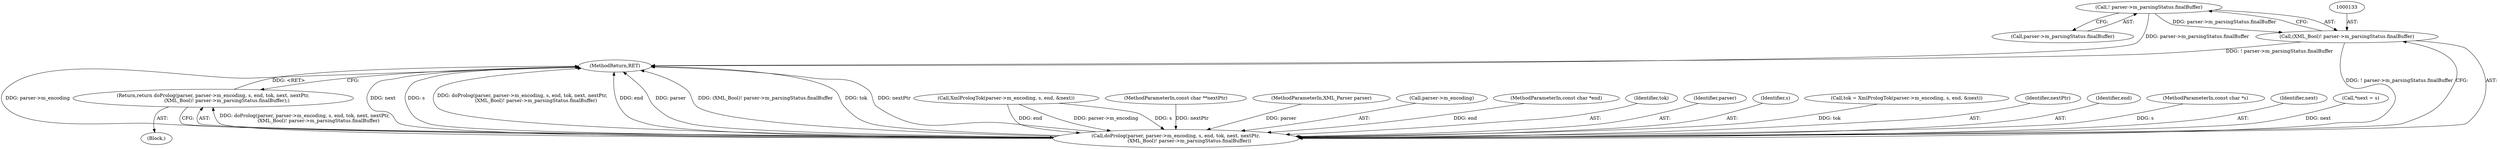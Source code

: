 digraph "1_libexpat_c20b758c332d9a13afbbb276d30db1d183a85d43_3@API" {
"1000134" [label="(Call,! parser->m_parsingStatus.finalBuffer)"];
"1000132" [label="(Call,(XML_Bool)! parser->m_parsingStatus.finalBuffer)"];
"1000122" [label="(Call,doProlog(parser, parser->m_encoding, s, end, tok, next, nextPtr,\n                  (XML_Bool)! parser->m_parsingStatus.finalBuffer))"];
"1000121" [label="(Return,return doProlog(parser, parser->m_encoding, s, end, tok, next, nextPtr,\n                  (XML_Bool)! parser->m_parsingStatus.finalBuffer);)"];
"1000113" [label="(Call,XmlPrologTok(parser->m_encoding, s, end, &next))"];
"1000104" [label="(MethodParameterIn,const char **nextPtr)"];
"1000105" [label="(Block,)"];
"1000101" [label="(MethodParameterIn,XML_Parser parser)"];
"1000135" [label="(Call,parser->m_parsingStatus.finalBuffer)"];
"1000124" [label="(Call,parser->m_encoding)"];
"1000103" [label="(MethodParameterIn,const char *end)"];
"1000134" [label="(Call,! parser->m_parsingStatus.finalBuffer)"];
"1000129" [label="(Identifier,tok)"];
"1000123" [label="(Identifier,parser)"];
"1000127" [label="(Identifier,s)"];
"1000121" [label="(Return,return doProlog(parser, parser->m_encoding, s, end, tok, next, nextPtr,\n                  (XML_Bool)! parser->m_parsingStatus.finalBuffer);)"];
"1000111" [label="(Call,tok = XmlPrologTok(parser->m_encoding, s, end, &next))"];
"1000131" [label="(Identifier,nextPtr)"];
"1000128" [label="(Identifier,end)"];
"1000140" [label="(MethodReturn,RET)"];
"1000122" [label="(Call,doProlog(parser, parser->m_encoding, s, end, tok, next, nextPtr,\n                  (XML_Bool)! parser->m_parsingStatus.finalBuffer))"];
"1000102" [label="(MethodParameterIn,const char *s)"];
"1000132" [label="(Call,(XML_Bool)! parser->m_parsingStatus.finalBuffer)"];
"1000130" [label="(Identifier,next)"];
"1000107" [label="(Call,*next = s)"];
"1000134" -> "1000132"  [label="AST: "];
"1000134" -> "1000135"  [label="CFG: "];
"1000135" -> "1000134"  [label="AST: "];
"1000132" -> "1000134"  [label="CFG: "];
"1000134" -> "1000140"  [label="DDG: parser->m_parsingStatus.finalBuffer"];
"1000134" -> "1000132"  [label="DDG: parser->m_parsingStatus.finalBuffer"];
"1000132" -> "1000122"  [label="AST: "];
"1000133" -> "1000132"  [label="AST: "];
"1000122" -> "1000132"  [label="CFG: "];
"1000132" -> "1000140"  [label="DDG: ! parser->m_parsingStatus.finalBuffer"];
"1000132" -> "1000122"  [label="DDG: ! parser->m_parsingStatus.finalBuffer"];
"1000122" -> "1000121"  [label="AST: "];
"1000123" -> "1000122"  [label="AST: "];
"1000124" -> "1000122"  [label="AST: "];
"1000127" -> "1000122"  [label="AST: "];
"1000128" -> "1000122"  [label="AST: "];
"1000129" -> "1000122"  [label="AST: "];
"1000130" -> "1000122"  [label="AST: "];
"1000131" -> "1000122"  [label="AST: "];
"1000121" -> "1000122"  [label="CFG: "];
"1000122" -> "1000140"  [label="DDG: next"];
"1000122" -> "1000140"  [label="DDG: s"];
"1000122" -> "1000140"  [label="DDG: doProlog(parser, parser->m_encoding, s, end, tok, next, nextPtr,\n                  (XML_Bool)! parser->m_parsingStatus.finalBuffer)"];
"1000122" -> "1000140"  [label="DDG: end"];
"1000122" -> "1000140"  [label="DDG: parser"];
"1000122" -> "1000140"  [label="DDG: (XML_Bool)! parser->m_parsingStatus.finalBuffer"];
"1000122" -> "1000140"  [label="DDG: tok"];
"1000122" -> "1000140"  [label="DDG: nextPtr"];
"1000122" -> "1000140"  [label="DDG: parser->m_encoding"];
"1000122" -> "1000121"  [label="DDG: doProlog(parser, parser->m_encoding, s, end, tok, next, nextPtr,\n                  (XML_Bool)! parser->m_parsingStatus.finalBuffer)"];
"1000101" -> "1000122"  [label="DDG: parser"];
"1000113" -> "1000122"  [label="DDG: parser->m_encoding"];
"1000113" -> "1000122"  [label="DDG: s"];
"1000113" -> "1000122"  [label="DDG: end"];
"1000102" -> "1000122"  [label="DDG: s"];
"1000103" -> "1000122"  [label="DDG: end"];
"1000111" -> "1000122"  [label="DDG: tok"];
"1000107" -> "1000122"  [label="DDG: next"];
"1000104" -> "1000122"  [label="DDG: nextPtr"];
"1000121" -> "1000105"  [label="AST: "];
"1000140" -> "1000121"  [label="CFG: "];
"1000121" -> "1000140"  [label="DDG: <RET>"];
}
